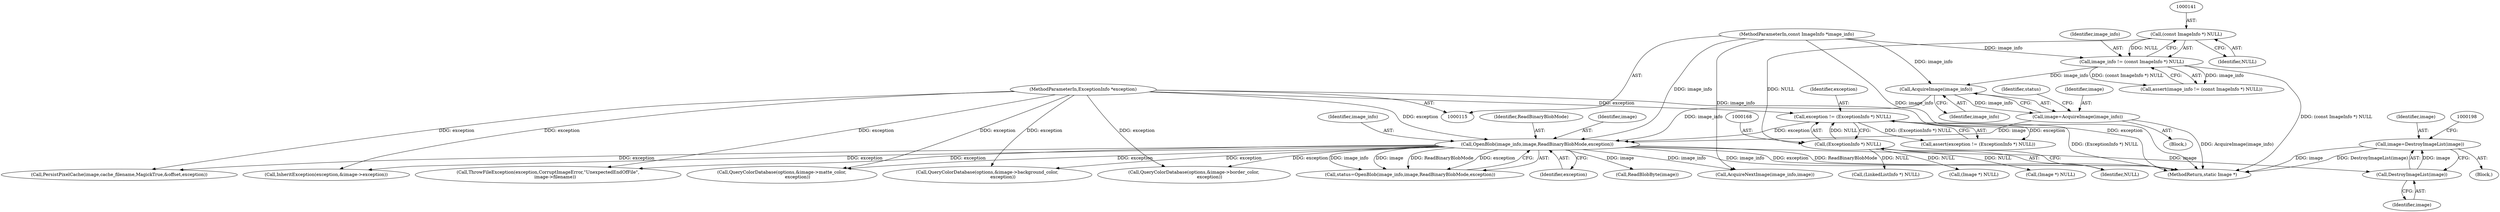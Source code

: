 digraph "0_ImageMagick_4493d9ca1124564da17f9b628ef9d0f1a6be9738@pointer" {
"1000192" [label="(Call,image=DestroyImageList(image))"];
"1000194" [label="(Call,DestroyImageList(image))"];
"1000182" [label="(Call,OpenBlob(image_info,image,ReadBinaryBlobMode,exception))"];
"1000178" [label="(Call,AcquireImage(image_info))"];
"1000138" [label="(Call,image_info != (const ImageInfo *) NULL)"];
"1000116" [label="(MethodParameterIn,const ImageInfo *image_info)"];
"1000140" [label="(Call,(const ImageInfo *) NULL)"];
"1000176" [label="(Call,image=AcquireImage(image_info))"];
"1000165" [label="(Call,exception != (ExceptionInfo *) NULL)"];
"1000117" [label="(MethodParameterIn,ExceptionInfo *exception)"];
"1000167" [label="(Call,(ExceptionInfo *) NULL)"];
"1000118" [label="(Block,)"];
"1000246" [label="(Call,(LinkedListInfo *) NULL)"];
"1000178" [label="(Call,AcquireImage(image_info))"];
"1000167" [label="(Call,(ExceptionInfo *) NULL)"];
"1000186" [label="(Identifier,exception)"];
"1000213" [label="(Call,ReadBlobByte(image))"];
"1000117" [label="(MethodParameterIn,ExceptionInfo *exception)"];
"1000193" [label="(Identifier,image)"];
"1001149" [label="(Call,QueryColorDatabase(options,&image->matte_color,\n                      exception))"];
"1000182" [label="(Call,OpenBlob(image_info,image,ReadBinaryBlobMode,exception))"];
"1000137" [label="(Call,assert(image_info != (const ImageInfo *) NULL))"];
"1000225" [label="(Call,(Image *) NULL)"];
"1000185" [label="(Identifier,ReadBinaryBlobMode)"];
"1000139" [label="(Identifier,image_info)"];
"1000645" [label="(Call,QueryColorDatabase(options,&image->background_color,\n                      exception))"];
"1000191" [label="(Block,)"];
"1000142" [label="(Identifier,NULL)"];
"1000719" [label="(Call,QueryColorDatabase(options,&image->border_color,\n                      exception))"];
"1000166" [label="(Identifier,exception)"];
"1000164" [label="(Call,assert(exception != (ExceptionInfo *) NULL))"];
"1000192" [label="(Call,image=DestroyImageList(image))"];
"1000179" [label="(Identifier,image_info)"];
"1000181" [label="(Identifier,status)"];
"1002371" [label="(Call,InheritException(exception,&image->exception))"];
"1002462" [label="(MethodReturn,static Image *)"];
"1000197" [label="(Call,(Image *) NULL)"];
"1000184" [label="(Identifier,image)"];
"1000180" [label="(Call,status=OpenBlob(image_info,image,ReadBinaryBlobMode,exception))"];
"1000177" [label="(Identifier,image)"];
"1000116" [label="(MethodParameterIn,const ImageInfo *image_info)"];
"1000195" [label="(Identifier,image)"];
"1002415" [label="(Call,AcquireNextImage(image_info,image))"];
"1000169" [label="(Identifier,NULL)"];
"1000176" [label="(Call,image=AcquireImage(image_info))"];
"1002321" [label="(Call,ThrowFileException(exception,CorruptImageError,\"UnexpectedEndOfFile\",\n          image->filename))"];
"1002382" [label="(Call,PersistPixelCache(image,cache_filename,MagickTrue,&offset,exception))"];
"1000165" [label="(Call,exception != (ExceptionInfo *) NULL)"];
"1000138" [label="(Call,image_info != (const ImageInfo *) NULL)"];
"1000194" [label="(Call,DestroyImageList(image))"];
"1000183" [label="(Identifier,image_info)"];
"1000140" [label="(Call,(const ImageInfo *) NULL)"];
"1000192" -> "1000191"  [label="AST: "];
"1000192" -> "1000194"  [label="CFG: "];
"1000193" -> "1000192"  [label="AST: "];
"1000194" -> "1000192"  [label="AST: "];
"1000198" -> "1000192"  [label="CFG: "];
"1000192" -> "1002462"  [label="DDG: DestroyImageList(image)"];
"1000192" -> "1002462"  [label="DDG: image"];
"1000194" -> "1000192"  [label="DDG: image"];
"1000194" -> "1000195"  [label="CFG: "];
"1000195" -> "1000194"  [label="AST: "];
"1000182" -> "1000194"  [label="DDG: image"];
"1000182" -> "1000180"  [label="AST: "];
"1000182" -> "1000186"  [label="CFG: "];
"1000183" -> "1000182"  [label="AST: "];
"1000184" -> "1000182"  [label="AST: "];
"1000185" -> "1000182"  [label="AST: "];
"1000186" -> "1000182"  [label="AST: "];
"1000180" -> "1000182"  [label="CFG: "];
"1000182" -> "1002462"  [label="DDG: exception"];
"1000182" -> "1002462"  [label="DDG: ReadBinaryBlobMode"];
"1000182" -> "1002462"  [label="DDG: image_info"];
"1000182" -> "1000180"  [label="DDG: image_info"];
"1000182" -> "1000180"  [label="DDG: image"];
"1000182" -> "1000180"  [label="DDG: ReadBinaryBlobMode"];
"1000182" -> "1000180"  [label="DDG: exception"];
"1000178" -> "1000182"  [label="DDG: image_info"];
"1000116" -> "1000182"  [label="DDG: image_info"];
"1000176" -> "1000182"  [label="DDG: image"];
"1000165" -> "1000182"  [label="DDG: exception"];
"1000117" -> "1000182"  [label="DDG: exception"];
"1000182" -> "1000213"  [label="DDG: image"];
"1000182" -> "1000645"  [label="DDG: exception"];
"1000182" -> "1000719"  [label="DDG: exception"];
"1000182" -> "1001149"  [label="DDG: exception"];
"1000182" -> "1002321"  [label="DDG: exception"];
"1000182" -> "1002371"  [label="DDG: exception"];
"1000182" -> "1002382"  [label="DDG: exception"];
"1000182" -> "1002415"  [label="DDG: image_info"];
"1000178" -> "1000176"  [label="AST: "];
"1000178" -> "1000179"  [label="CFG: "];
"1000179" -> "1000178"  [label="AST: "];
"1000176" -> "1000178"  [label="CFG: "];
"1000178" -> "1000176"  [label="DDG: image_info"];
"1000138" -> "1000178"  [label="DDG: image_info"];
"1000116" -> "1000178"  [label="DDG: image_info"];
"1000138" -> "1000137"  [label="AST: "];
"1000138" -> "1000140"  [label="CFG: "];
"1000139" -> "1000138"  [label="AST: "];
"1000140" -> "1000138"  [label="AST: "];
"1000137" -> "1000138"  [label="CFG: "];
"1000138" -> "1002462"  [label="DDG: (const ImageInfo *) NULL"];
"1000138" -> "1000137"  [label="DDG: image_info"];
"1000138" -> "1000137"  [label="DDG: (const ImageInfo *) NULL"];
"1000116" -> "1000138"  [label="DDG: image_info"];
"1000140" -> "1000138"  [label="DDG: NULL"];
"1000116" -> "1000115"  [label="AST: "];
"1000116" -> "1002462"  [label="DDG: image_info"];
"1000116" -> "1002415"  [label="DDG: image_info"];
"1000140" -> "1000142"  [label="CFG: "];
"1000141" -> "1000140"  [label="AST: "];
"1000142" -> "1000140"  [label="AST: "];
"1000140" -> "1000167"  [label="DDG: NULL"];
"1000176" -> "1000118"  [label="AST: "];
"1000177" -> "1000176"  [label="AST: "];
"1000181" -> "1000176"  [label="CFG: "];
"1000176" -> "1002462"  [label="DDG: AcquireImage(image_info)"];
"1000165" -> "1000164"  [label="AST: "];
"1000165" -> "1000167"  [label="CFG: "];
"1000166" -> "1000165"  [label="AST: "];
"1000167" -> "1000165"  [label="AST: "];
"1000164" -> "1000165"  [label="CFG: "];
"1000165" -> "1002462"  [label="DDG: (ExceptionInfo *) NULL"];
"1000165" -> "1000164"  [label="DDG: exception"];
"1000165" -> "1000164"  [label="DDG: (ExceptionInfo *) NULL"];
"1000117" -> "1000165"  [label="DDG: exception"];
"1000167" -> "1000165"  [label="DDG: NULL"];
"1000117" -> "1000115"  [label="AST: "];
"1000117" -> "1002462"  [label="DDG: exception"];
"1000117" -> "1000645"  [label="DDG: exception"];
"1000117" -> "1000719"  [label="DDG: exception"];
"1000117" -> "1001149"  [label="DDG: exception"];
"1000117" -> "1002321"  [label="DDG: exception"];
"1000117" -> "1002371"  [label="DDG: exception"];
"1000117" -> "1002382"  [label="DDG: exception"];
"1000167" -> "1000169"  [label="CFG: "];
"1000168" -> "1000167"  [label="AST: "];
"1000169" -> "1000167"  [label="AST: "];
"1000167" -> "1000197"  [label="DDG: NULL"];
"1000167" -> "1000225"  [label="DDG: NULL"];
"1000167" -> "1000246"  [label="DDG: NULL"];
}
